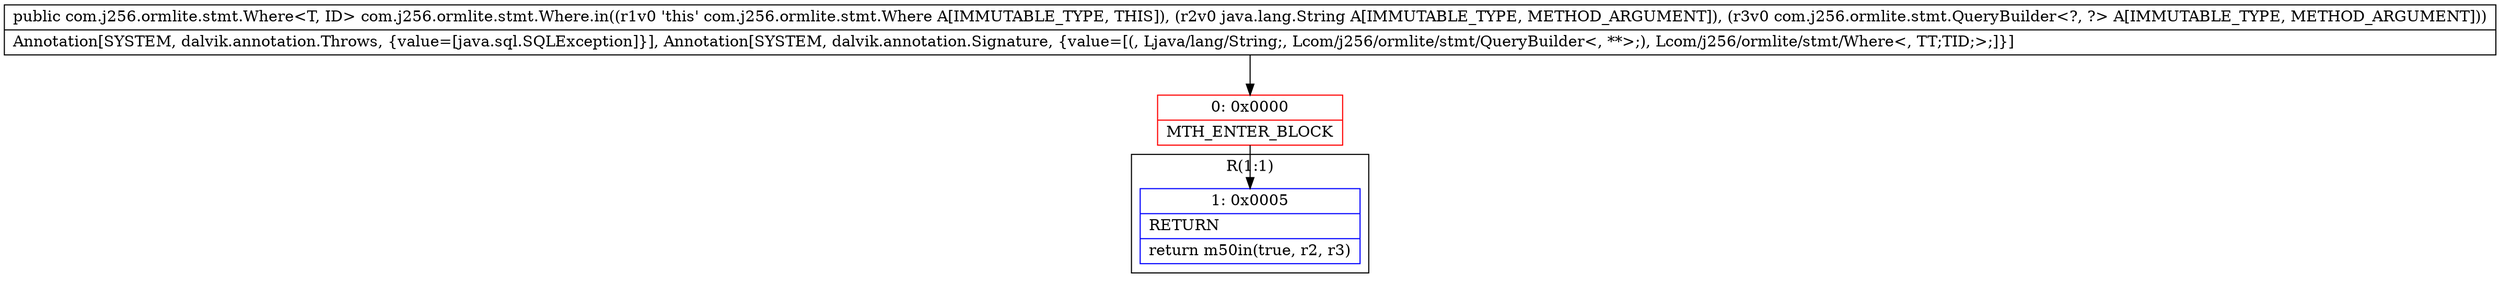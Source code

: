 digraph "CFG forcom.j256.ormlite.stmt.Where.in(Ljava\/lang\/String;Lcom\/j256\/ormlite\/stmt\/QueryBuilder;)Lcom\/j256\/ormlite\/stmt\/Where;" {
subgraph cluster_Region_1589812148 {
label = "R(1:1)";
node [shape=record,color=blue];
Node_1 [shape=record,label="{1\:\ 0x0005|RETURN\l|return m50in(true, r2, r3)\l}"];
}
Node_0 [shape=record,color=red,label="{0\:\ 0x0000|MTH_ENTER_BLOCK\l}"];
MethodNode[shape=record,label="{public com.j256.ormlite.stmt.Where\<T, ID\> com.j256.ormlite.stmt.Where.in((r1v0 'this' com.j256.ormlite.stmt.Where A[IMMUTABLE_TYPE, THIS]), (r2v0 java.lang.String A[IMMUTABLE_TYPE, METHOD_ARGUMENT]), (r3v0 com.j256.ormlite.stmt.QueryBuilder\<?, ?\> A[IMMUTABLE_TYPE, METHOD_ARGUMENT]))  | Annotation[SYSTEM, dalvik.annotation.Throws, \{value=[java.sql.SQLException]\}], Annotation[SYSTEM, dalvik.annotation.Signature, \{value=[(, Ljava\/lang\/String;, Lcom\/j256\/ormlite\/stmt\/QueryBuilder\<, **\>;), Lcom\/j256\/ormlite\/stmt\/Where\<, TT;TID;\>;]\}]\l}"];
MethodNode -> Node_0;
Node_0 -> Node_1;
}

